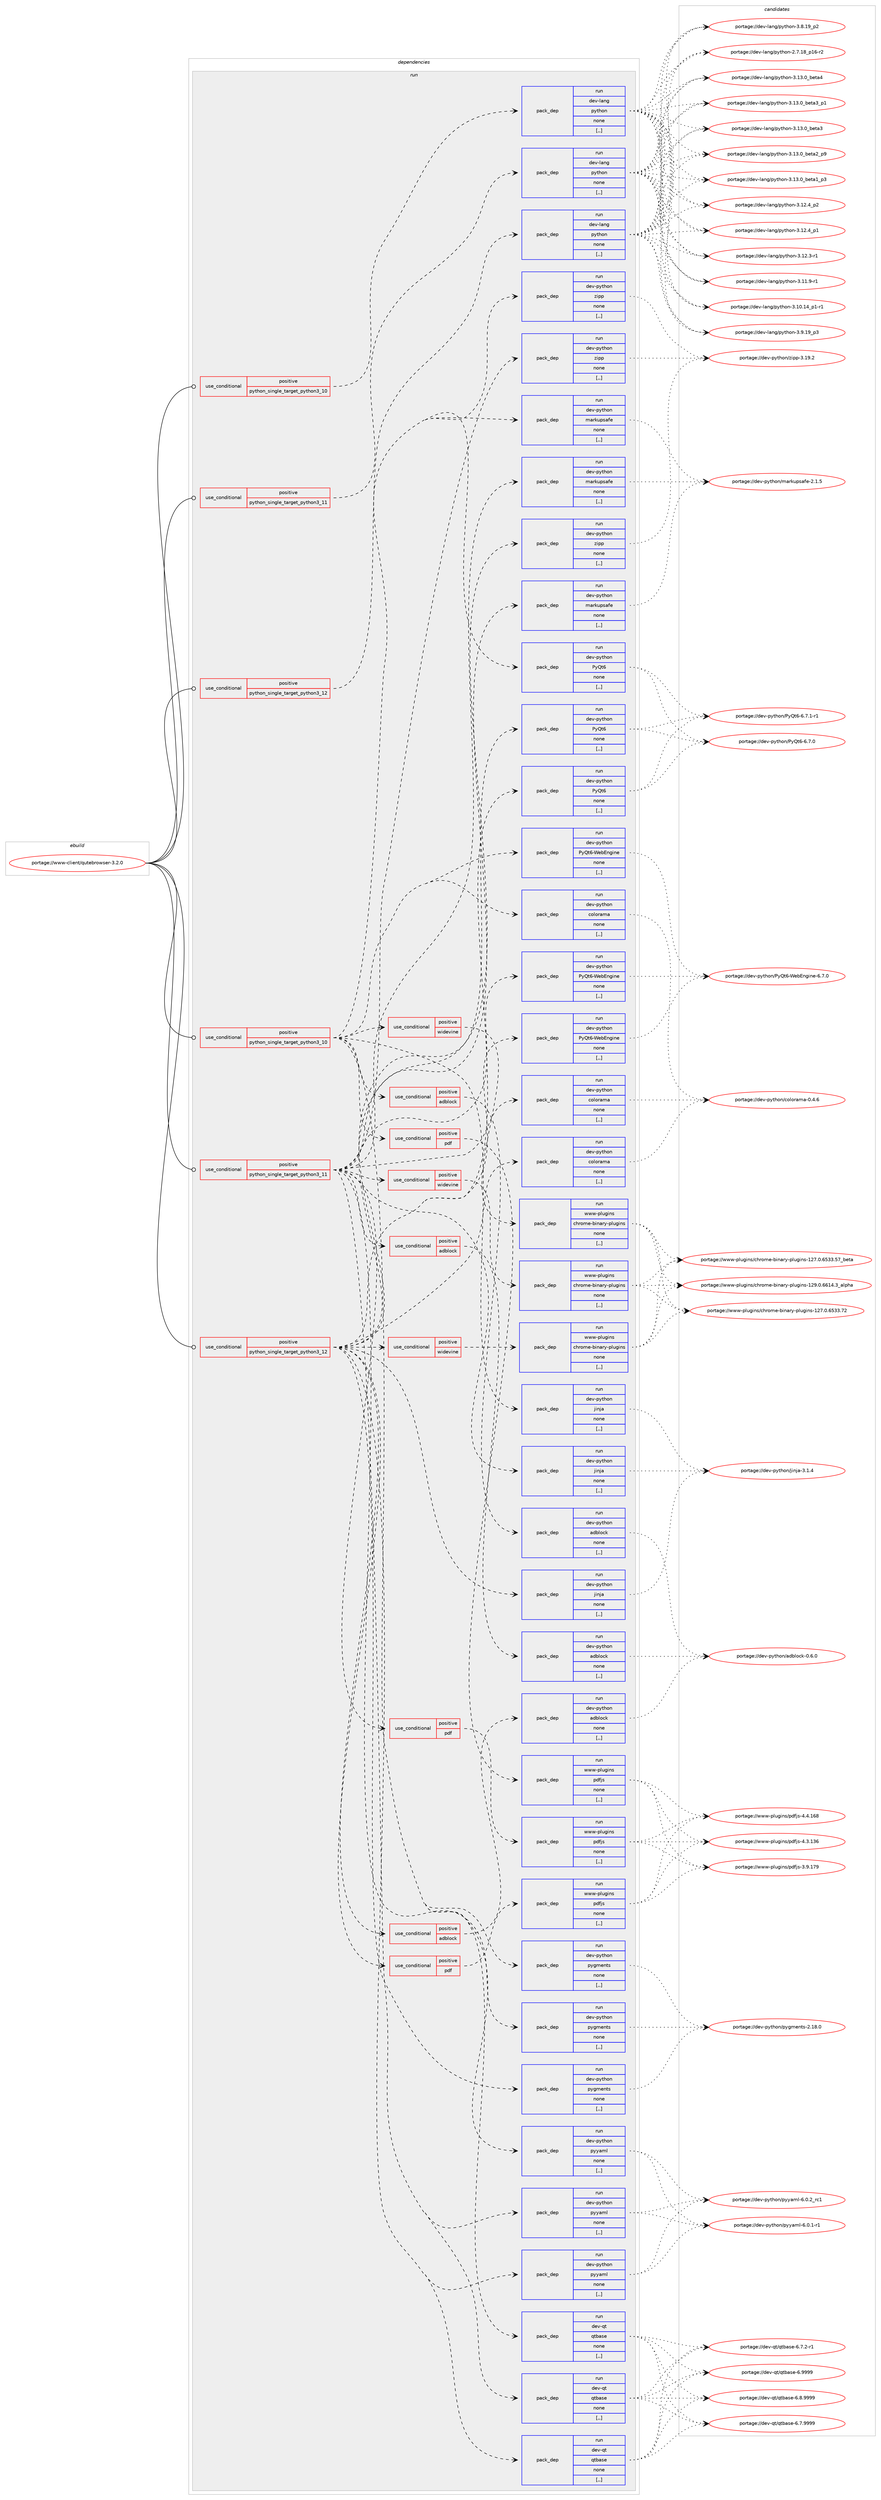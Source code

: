 digraph prolog {

# *************
# Graph options
# *************

newrank=true;
concentrate=true;
compound=true;
graph [rankdir=LR,fontname=Helvetica,fontsize=10,ranksep=1.5];#, ranksep=2.5, nodesep=0.2];
edge  [arrowhead=vee];
node  [fontname=Helvetica,fontsize=10];

# **********
# The ebuild
# **********

subgraph cluster_leftcol {
color=gray;
label=<<i>ebuild</i>>;
id [label="portage://www-client/qutebrowser-3.2.0", color=red, width=4, href="../www-client/qutebrowser-3.2.0.svg"];
}

# ****************
# The dependencies
# ****************

subgraph cluster_midcol {
color=gray;
label=<<i>dependencies</i>>;
subgraph cluster_compile {
fillcolor="#eeeeee";
style=filled;
label=<<i>compile</i>>;
}
subgraph cluster_compileandrun {
fillcolor="#eeeeee";
style=filled;
label=<<i>compile and run</i>>;
}
subgraph cluster_run {
fillcolor="#eeeeee";
style=filled;
label=<<i>run</i>>;
subgraph cond120177 {
dependency451591 [label=<<TABLE BORDER="0" CELLBORDER="1" CELLSPACING="0" CELLPADDING="4"><TR><TD ROWSPAN="3" CELLPADDING="10">use_conditional</TD></TR><TR><TD>positive</TD></TR><TR><TD>python_single_target_python3_10</TD></TR></TABLE>>, shape=none, color=red];
subgraph pack328054 {
dependency451592 [label=<<TABLE BORDER="0" CELLBORDER="1" CELLSPACING="0" CELLPADDING="4" WIDTH="220"><TR><TD ROWSPAN="6" CELLPADDING="30">pack_dep</TD></TR><TR><TD WIDTH="110">run</TD></TR><TR><TD>dev-lang</TD></TR><TR><TD>python</TD></TR><TR><TD>none</TD></TR><TR><TD>[,,]</TD></TR></TABLE>>, shape=none, color=blue];
}
dependency451591:e -> dependency451592:w [weight=20,style="dashed",arrowhead="vee"];
}
id:e -> dependency451591:w [weight=20,style="solid",arrowhead="odot"];
subgraph cond120178 {
dependency451593 [label=<<TABLE BORDER="0" CELLBORDER="1" CELLSPACING="0" CELLPADDING="4"><TR><TD ROWSPAN="3" CELLPADDING="10">use_conditional</TD></TR><TR><TD>positive</TD></TR><TR><TD>python_single_target_python3_10</TD></TR></TABLE>>, shape=none, color=red];
subgraph pack328055 {
dependency451594 [label=<<TABLE BORDER="0" CELLBORDER="1" CELLSPACING="0" CELLPADDING="4" WIDTH="220"><TR><TD ROWSPAN="6" CELLPADDING="30">pack_dep</TD></TR><TR><TD WIDTH="110">run</TD></TR><TR><TD>dev-python</TD></TR><TR><TD>PyQt6-WebEngine</TD></TR><TR><TD>none</TD></TR><TR><TD>[,,]</TD></TR></TABLE>>, shape=none, color=blue];
}
dependency451593:e -> dependency451594:w [weight=20,style="dashed",arrowhead="vee"];
subgraph pack328056 {
dependency451595 [label=<<TABLE BORDER="0" CELLBORDER="1" CELLSPACING="0" CELLPADDING="4" WIDTH="220"><TR><TD ROWSPAN="6" CELLPADDING="30">pack_dep</TD></TR><TR><TD WIDTH="110">run</TD></TR><TR><TD>dev-python</TD></TR><TR><TD>PyQt6</TD></TR><TR><TD>none</TD></TR><TR><TD>[,,]</TD></TR></TABLE>>, shape=none, color=blue];
}
dependency451593:e -> dependency451595:w [weight=20,style="dashed",arrowhead="vee"];
subgraph pack328057 {
dependency451596 [label=<<TABLE BORDER="0" CELLBORDER="1" CELLSPACING="0" CELLPADDING="4" WIDTH="220"><TR><TD ROWSPAN="6" CELLPADDING="30">pack_dep</TD></TR><TR><TD WIDTH="110">run</TD></TR><TR><TD>dev-python</TD></TR><TR><TD>colorama</TD></TR><TR><TD>none</TD></TR><TR><TD>[,,]</TD></TR></TABLE>>, shape=none, color=blue];
}
dependency451593:e -> dependency451596:w [weight=20,style="dashed",arrowhead="vee"];
subgraph pack328058 {
dependency451597 [label=<<TABLE BORDER="0" CELLBORDER="1" CELLSPACING="0" CELLPADDING="4" WIDTH="220"><TR><TD ROWSPAN="6" CELLPADDING="30">pack_dep</TD></TR><TR><TD WIDTH="110">run</TD></TR><TR><TD>dev-python</TD></TR><TR><TD>jinja</TD></TR><TR><TD>none</TD></TR><TR><TD>[,,]</TD></TR></TABLE>>, shape=none, color=blue];
}
dependency451593:e -> dependency451597:w [weight=20,style="dashed",arrowhead="vee"];
subgraph pack328059 {
dependency451598 [label=<<TABLE BORDER="0" CELLBORDER="1" CELLSPACING="0" CELLPADDING="4" WIDTH="220"><TR><TD ROWSPAN="6" CELLPADDING="30">pack_dep</TD></TR><TR><TD WIDTH="110">run</TD></TR><TR><TD>dev-python</TD></TR><TR><TD>markupsafe</TD></TR><TR><TD>none</TD></TR><TR><TD>[,,]</TD></TR></TABLE>>, shape=none, color=blue];
}
dependency451593:e -> dependency451598:w [weight=20,style="dashed",arrowhead="vee"];
subgraph pack328060 {
dependency451599 [label=<<TABLE BORDER="0" CELLBORDER="1" CELLSPACING="0" CELLPADDING="4" WIDTH="220"><TR><TD ROWSPAN="6" CELLPADDING="30">pack_dep</TD></TR><TR><TD WIDTH="110">run</TD></TR><TR><TD>dev-python</TD></TR><TR><TD>pygments</TD></TR><TR><TD>none</TD></TR><TR><TD>[,,]</TD></TR></TABLE>>, shape=none, color=blue];
}
dependency451593:e -> dependency451599:w [weight=20,style="dashed",arrowhead="vee"];
subgraph pack328061 {
dependency451600 [label=<<TABLE BORDER="0" CELLBORDER="1" CELLSPACING="0" CELLPADDING="4" WIDTH="220"><TR><TD ROWSPAN="6" CELLPADDING="30">pack_dep</TD></TR><TR><TD WIDTH="110">run</TD></TR><TR><TD>dev-python</TD></TR><TR><TD>pyyaml</TD></TR><TR><TD>none</TD></TR><TR><TD>[,,]</TD></TR></TABLE>>, shape=none, color=blue];
}
dependency451593:e -> dependency451600:w [weight=20,style="dashed",arrowhead="vee"];
subgraph pack328062 {
dependency451601 [label=<<TABLE BORDER="0" CELLBORDER="1" CELLSPACING="0" CELLPADDING="4" WIDTH="220"><TR><TD ROWSPAN="6" CELLPADDING="30">pack_dep</TD></TR><TR><TD WIDTH="110">run</TD></TR><TR><TD>dev-python</TD></TR><TR><TD>zipp</TD></TR><TR><TD>none</TD></TR><TR><TD>[,,]</TD></TR></TABLE>>, shape=none, color=blue];
}
dependency451593:e -> dependency451601:w [weight=20,style="dashed",arrowhead="vee"];
subgraph pack328063 {
dependency451602 [label=<<TABLE BORDER="0" CELLBORDER="1" CELLSPACING="0" CELLPADDING="4" WIDTH="220"><TR><TD ROWSPAN="6" CELLPADDING="30">pack_dep</TD></TR><TR><TD WIDTH="110">run</TD></TR><TR><TD>dev-qt</TD></TR><TR><TD>qtbase</TD></TR><TR><TD>none</TD></TR><TR><TD>[,,]</TD></TR></TABLE>>, shape=none, color=blue];
}
dependency451593:e -> dependency451602:w [weight=20,style="dashed",arrowhead="vee"];
subgraph cond120179 {
dependency451603 [label=<<TABLE BORDER="0" CELLBORDER="1" CELLSPACING="0" CELLPADDING="4"><TR><TD ROWSPAN="3" CELLPADDING="10">use_conditional</TD></TR><TR><TD>positive</TD></TR><TR><TD>adblock</TD></TR></TABLE>>, shape=none, color=red];
subgraph pack328064 {
dependency451604 [label=<<TABLE BORDER="0" CELLBORDER="1" CELLSPACING="0" CELLPADDING="4" WIDTH="220"><TR><TD ROWSPAN="6" CELLPADDING="30">pack_dep</TD></TR><TR><TD WIDTH="110">run</TD></TR><TR><TD>dev-python</TD></TR><TR><TD>adblock</TD></TR><TR><TD>none</TD></TR><TR><TD>[,,]</TD></TR></TABLE>>, shape=none, color=blue];
}
dependency451603:e -> dependency451604:w [weight=20,style="dashed",arrowhead="vee"];
}
dependency451593:e -> dependency451603:w [weight=20,style="dashed",arrowhead="vee"];
subgraph cond120180 {
dependency451605 [label=<<TABLE BORDER="0" CELLBORDER="1" CELLSPACING="0" CELLPADDING="4"><TR><TD ROWSPAN="3" CELLPADDING="10">use_conditional</TD></TR><TR><TD>positive</TD></TR><TR><TD>pdf</TD></TR></TABLE>>, shape=none, color=red];
subgraph pack328065 {
dependency451606 [label=<<TABLE BORDER="0" CELLBORDER="1" CELLSPACING="0" CELLPADDING="4" WIDTH="220"><TR><TD ROWSPAN="6" CELLPADDING="30">pack_dep</TD></TR><TR><TD WIDTH="110">run</TD></TR><TR><TD>www-plugins</TD></TR><TR><TD>pdfjs</TD></TR><TR><TD>none</TD></TR><TR><TD>[,,]</TD></TR></TABLE>>, shape=none, color=blue];
}
dependency451605:e -> dependency451606:w [weight=20,style="dashed",arrowhead="vee"];
}
dependency451593:e -> dependency451605:w [weight=20,style="dashed",arrowhead="vee"];
subgraph cond120181 {
dependency451607 [label=<<TABLE BORDER="0" CELLBORDER="1" CELLSPACING="0" CELLPADDING="4"><TR><TD ROWSPAN="3" CELLPADDING="10">use_conditional</TD></TR><TR><TD>positive</TD></TR><TR><TD>widevine</TD></TR></TABLE>>, shape=none, color=red];
subgraph pack328066 {
dependency451608 [label=<<TABLE BORDER="0" CELLBORDER="1" CELLSPACING="0" CELLPADDING="4" WIDTH="220"><TR><TD ROWSPAN="6" CELLPADDING="30">pack_dep</TD></TR><TR><TD WIDTH="110">run</TD></TR><TR><TD>www-plugins</TD></TR><TR><TD>chrome-binary-plugins</TD></TR><TR><TD>none</TD></TR><TR><TD>[,,]</TD></TR></TABLE>>, shape=none, color=blue];
}
dependency451607:e -> dependency451608:w [weight=20,style="dashed",arrowhead="vee"];
}
dependency451593:e -> dependency451607:w [weight=20,style="dashed",arrowhead="vee"];
}
id:e -> dependency451593:w [weight=20,style="solid",arrowhead="odot"];
subgraph cond120182 {
dependency451609 [label=<<TABLE BORDER="0" CELLBORDER="1" CELLSPACING="0" CELLPADDING="4"><TR><TD ROWSPAN="3" CELLPADDING="10">use_conditional</TD></TR><TR><TD>positive</TD></TR><TR><TD>python_single_target_python3_11</TD></TR></TABLE>>, shape=none, color=red];
subgraph pack328067 {
dependency451610 [label=<<TABLE BORDER="0" CELLBORDER="1" CELLSPACING="0" CELLPADDING="4" WIDTH="220"><TR><TD ROWSPAN="6" CELLPADDING="30">pack_dep</TD></TR><TR><TD WIDTH="110">run</TD></TR><TR><TD>dev-lang</TD></TR><TR><TD>python</TD></TR><TR><TD>none</TD></TR><TR><TD>[,,]</TD></TR></TABLE>>, shape=none, color=blue];
}
dependency451609:e -> dependency451610:w [weight=20,style="dashed",arrowhead="vee"];
}
id:e -> dependency451609:w [weight=20,style="solid",arrowhead="odot"];
subgraph cond120183 {
dependency451611 [label=<<TABLE BORDER="0" CELLBORDER="1" CELLSPACING="0" CELLPADDING="4"><TR><TD ROWSPAN="3" CELLPADDING="10">use_conditional</TD></TR><TR><TD>positive</TD></TR><TR><TD>python_single_target_python3_11</TD></TR></TABLE>>, shape=none, color=red];
subgraph pack328068 {
dependency451612 [label=<<TABLE BORDER="0" CELLBORDER="1" CELLSPACING="0" CELLPADDING="4" WIDTH="220"><TR><TD ROWSPAN="6" CELLPADDING="30">pack_dep</TD></TR><TR><TD WIDTH="110">run</TD></TR><TR><TD>dev-python</TD></TR><TR><TD>PyQt6-WebEngine</TD></TR><TR><TD>none</TD></TR><TR><TD>[,,]</TD></TR></TABLE>>, shape=none, color=blue];
}
dependency451611:e -> dependency451612:w [weight=20,style="dashed",arrowhead="vee"];
subgraph pack328069 {
dependency451613 [label=<<TABLE BORDER="0" CELLBORDER="1" CELLSPACING="0" CELLPADDING="4" WIDTH="220"><TR><TD ROWSPAN="6" CELLPADDING="30">pack_dep</TD></TR><TR><TD WIDTH="110">run</TD></TR><TR><TD>dev-python</TD></TR><TR><TD>PyQt6</TD></TR><TR><TD>none</TD></TR><TR><TD>[,,]</TD></TR></TABLE>>, shape=none, color=blue];
}
dependency451611:e -> dependency451613:w [weight=20,style="dashed",arrowhead="vee"];
subgraph pack328070 {
dependency451614 [label=<<TABLE BORDER="0" CELLBORDER="1" CELLSPACING="0" CELLPADDING="4" WIDTH="220"><TR><TD ROWSPAN="6" CELLPADDING="30">pack_dep</TD></TR><TR><TD WIDTH="110">run</TD></TR><TR><TD>dev-python</TD></TR><TR><TD>colorama</TD></TR><TR><TD>none</TD></TR><TR><TD>[,,]</TD></TR></TABLE>>, shape=none, color=blue];
}
dependency451611:e -> dependency451614:w [weight=20,style="dashed",arrowhead="vee"];
subgraph pack328071 {
dependency451615 [label=<<TABLE BORDER="0" CELLBORDER="1" CELLSPACING="0" CELLPADDING="4" WIDTH="220"><TR><TD ROWSPAN="6" CELLPADDING="30">pack_dep</TD></TR><TR><TD WIDTH="110">run</TD></TR><TR><TD>dev-python</TD></TR><TR><TD>jinja</TD></TR><TR><TD>none</TD></TR><TR><TD>[,,]</TD></TR></TABLE>>, shape=none, color=blue];
}
dependency451611:e -> dependency451615:w [weight=20,style="dashed",arrowhead="vee"];
subgraph pack328072 {
dependency451616 [label=<<TABLE BORDER="0" CELLBORDER="1" CELLSPACING="0" CELLPADDING="4" WIDTH="220"><TR><TD ROWSPAN="6" CELLPADDING="30">pack_dep</TD></TR><TR><TD WIDTH="110">run</TD></TR><TR><TD>dev-python</TD></TR><TR><TD>markupsafe</TD></TR><TR><TD>none</TD></TR><TR><TD>[,,]</TD></TR></TABLE>>, shape=none, color=blue];
}
dependency451611:e -> dependency451616:w [weight=20,style="dashed",arrowhead="vee"];
subgraph pack328073 {
dependency451617 [label=<<TABLE BORDER="0" CELLBORDER="1" CELLSPACING="0" CELLPADDING="4" WIDTH="220"><TR><TD ROWSPAN="6" CELLPADDING="30">pack_dep</TD></TR><TR><TD WIDTH="110">run</TD></TR><TR><TD>dev-python</TD></TR><TR><TD>pygments</TD></TR><TR><TD>none</TD></TR><TR><TD>[,,]</TD></TR></TABLE>>, shape=none, color=blue];
}
dependency451611:e -> dependency451617:w [weight=20,style="dashed",arrowhead="vee"];
subgraph pack328074 {
dependency451618 [label=<<TABLE BORDER="0" CELLBORDER="1" CELLSPACING="0" CELLPADDING="4" WIDTH="220"><TR><TD ROWSPAN="6" CELLPADDING="30">pack_dep</TD></TR><TR><TD WIDTH="110">run</TD></TR><TR><TD>dev-python</TD></TR><TR><TD>pyyaml</TD></TR><TR><TD>none</TD></TR><TR><TD>[,,]</TD></TR></TABLE>>, shape=none, color=blue];
}
dependency451611:e -> dependency451618:w [weight=20,style="dashed",arrowhead="vee"];
subgraph pack328075 {
dependency451619 [label=<<TABLE BORDER="0" CELLBORDER="1" CELLSPACING="0" CELLPADDING="4" WIDTH="220"><TR><TD ROWSPAN="6" CELLPADDING="30">pack_dep</TD></TR><TR><TD WIDTH="110">run</TD></TR><TR><TD>dev-python</TD></TR><TR><TD>zipp</TD></TR><TR><TD>none</TD></TR><TR><TD>[,,]</TD></TR></TABLE>>, shape=none, color=blue];
}
dependency451611:e -> dependency451619:w [weight=20,style="dashed",arrowhead="vee"];
subgraph pack328076 {
dependency451620 [label=<<TABLE BORDER="0" CELLBORDER="1" CELLSPACING="0" CELLPADDING="4" WIDTH="220"><TR><TD ROWSPAN="6" CELLPADDING="30">pack_dep</TD></TR><TR><TD WIDTH="110">run</TD></TR><TR><TD>dev-qt</TD></TR><TR><TD>qtbase</TD></TR><TR><TD>none</TD></TR><TR><TD>[,,]</TD></TR></TABLE>>, shape=none, color=blue];
}
dependency451611:e -> dependency451620:w [weight=20,style="dashed",arrowhead="vee"];
subgraph cond120184 {
dependency451621 [label=<<TABLE BORDER="0" CELLBORDER="1" CELLSPACING="0" CELLPADDING="4"><TR><TD ROWSPAN="3" CELLPADDING="10">use_conditional</TD></TR><TR><TD>positive</TD></TR><TR><TD>adblock</TD></TR></TABLE>>, shape=none, color=red];
subgraph pack328077 {
dependency451622 [label=<<TABLE BORDER="0" CELLBORDER="1" CELLSPACING="0" CELLPADDING="4" WIDTH="220"><TR><TD ROWSPAN="6" CELLPADDING="30">pack_dep</TD></TR><TR><TD WIDTH="110">run</TD></TR><TR><TD>dev-python</TD></TR><TR><TD>adblock</TD></TR><TR><TD>none</TD></TR><TR><TD>[,,]</TD></TR></TABLE>>, shape=none, color=blue];
}
dependency451621:e -> dependency451622:w [weight=20,style="dashed",arrowhead="vee"];
}
dependency451611:e -> dependency451621:w [weight=20,style="dashed",arrowhead="vee"];
subgraph cond120185 {
dependency451623 [label=<<TABLE BORDER="0" CELLBORDER="1" CELLSPACING="0" CELLPADDING="4"><TR><TD ROWSPAN="3" CELLPADDING="10">use_conditional</TD></TR><TR><TD>positive</TD></TR><TR><TD>pdf</TD></TR></TABLE>>, shape=none, color=red];
subgraph pack328078 {
dependency451624 [label=<<TABLE BORDER="0" CELLBORDER="1" CELLSPACING="0" CELLPADDING="4" WIDTH="220"><TR><TD ROWSPAN="6" CELLPADDING="30">pack_dep</TD></TR><TR><TD WIDTH="110">run</TD></TR><TR><TD>www-plugins</TD></TR><TR><TD>pdfjs</TD></TR><TR><TD>none</TD></TR><TR><TD>[,,]</TD></TR></TABLE>>, shape=none, color=blue];
}
dependency451623:e -> dependency451624:w [weight=20,style="dashed",arrowhead="vee"];
}
dependency451611:e -> dependency451623:w [weight=20,style="dashed",arrowhead="vee"];
subgraph cond120186 {
dependency451625 [label=<<TABLE BORDER="0" CELLBORDER="1" CELLSPACING="0" CELLPADDING="4"><TR><TD ROWSPAN="3" CELLPADDING="10">use_conditional</TD></TR><TR><TD>positive</TD></TR><TR><TD>widevine</TD></TR></TABLE>>, shape=none, color=red];
subgraph pack328079 {
dependency451626 [label=<<TABLE BORDER="0" CELLBORDER="1" CELLSPACING="0" CELLPADDING="4" WIDTH="220"><TR><TD ROWSPAN="6" CELLPADDING="30">pack_dep</TD></TR><TR><TD WIDTH="110">run</TD></TR><TR><TD>www-plugins</TD></TR><TR><TD>chrome-binary-plugins</TD></TR><TR><TD>none</TD></TR><TR><TD>[,,]</TD></TR></TABLE>>, shape=none, color=blue];
}
dependency451625:e -> dependency451626:w [weight=20,style="dashed",arrowhead="vee"];
}
dependency451611:e -> dependency451625:w [weight=20,style="dashed",arrowhead="vee"];
}
id:e -> dependency451611:w [weight=20,style="solid",arrowhead="odot"];
subgraph cond120187 {
dependency451627 [label=<<TABLE BORDER="0" CELLBORDER="1" CELLSPACING="0" CELLPADDING="4"><TR><TD ROWSPAN="3" CELLPADDING="10">use_conditional</TD></TR><TR><TD>positive</TD></TR><TR><TD>python_single_target_python3_12</TD></TR></TABLE>>, shape=none, color=red];
subgraph pack328080 {
dependency451628 [label=<<TABLE BORDER="0" CELLBORDER="1" CELLSPACING="0" CELLPADDING="4" WIDTH="220"><TR><TD ROWSPAN="6" CELLPADDING="30">pack_dep</TD></TR><TR><TD WIDTH="110">run</TD></TR><TR><TD>dev-lang</TD></TR><TR><TD>python</TD></TR><TR><TD>none</TD></TR><TR><TD>[,,]</TD></TR></TABLE>>, shape=none, color=blue];
}
dependency451627:e -> dependency451628:w [weight=20,style="dashed",arrowhead="vee"];
}
id:e -> dependency451627:w [weight=20,style="solid",arrowhead="odot"];
subgraph cond120188 {
dependency451629 [label=<<TABLE BORDER="0" CELLBORDER="1" CELLSPACING="0" CELLPADDING="4"><TR><TD ROWSPAN="3" CELLPADDING="10">use_conditional</TD></TR><TR><TD>positive</TD></TR><TR><TD>python_single_target_python3_12</TD></TR></TABLE>>, shape=none, color=red];
subgraph pack328081 {
dependency451630 [label=<<TABLE BORDER="0" CELLBORDER="1" CELLSPACING="0" CELLPADDING="4" WIDTH="220"><TR><TD ROWSPAN="6" CELLPADDING="30">pack_dep</TD></TR><TR><TD WIDTH="110">run</TD></TR><TR><TD>dev-python</TD></TR><TR><TD>PyQt6-WebEngine</TD></TR><TR><TD>none</TD></TR><TR><TD>[,,]</TD></TR></TABLE>>, shape=none, color=blue];
}
dependency451629:e -> dependency451630:w [weight=20,style="dashed",arrowhead="vee"];
subgraph pack328082 {
dependency451631 [label=<<TABLE BORDER="0" CELLBORDER="1" CELLSPACING="0" CELLPADDING="4" WIDTH="220"><TR><TD ROWSPAN="6" CELLPADDING="30">pack_dep</TD></TR><TR><TD WIDTH="110">run</TD></TR><TR><TD>dev-python</TD></TR><TR><TD>PyQt6</TD></TR><TR><TD>none</TD></TR><TR><TD>[,,]</TD></TR></TABLE>>, shape=none, color=blue];
}
dependency451629:e -> dependency451631:w [weight=20,style="dashed",arrowhead="vee"];
subgraph pack328083 {
dependency451632 [label=<<TABLE BORDER="0" CELLBORDER="1" CELLSPACING="0" CELLPADDING="4" WIDTH="220"><TR><TD ROWSPAN="6" CELLPADDING="30">pack_dep</TD></TR><TR><TD WIDTH="110">run</TD></TR><TR><TD>dev-python</TD></TR><TR><TD>colorama</TD></TR><TR><TD>none</TD></TR><TR><TD>[,,]</TD></TR></TABLE>>, shape=none, color=blue];
}
dependency451629:e -> dependency451632:w [weight=20,style="dashed",arrowhead="vee"];
subgraph pack328084 {
dependency451633 [label=<<TABLE BORDER="0" CELLBORDER="1" CELLSPACING="0" CELLPADDING="4" WIDTH="220"><TR><TD ROWSPAN="6" CELLPADDING="30">pack_dep</TD></TR><TR><TD WIDTH="110">run</TD></TR><TR><TD>dev-python</TD></TR><TR><TD>jinja</TD></TR><TR><TD>none</TD></TR><TR><TD>[,,]</TD></TR></TABLE>>, shape=none, color=blue];
}
dependency451629:e -> dependency451633:w [weight=20,style="dashed",arrowhead="vee"];
subgraph pack328085 {
dependency451634 [label=<<TABLE BORDER="0" CELLBORDER="1" CELLSPACING="0" CELLPADDING="4" WIDTH="220"><TR><TD ROWSPAN="6" CELLPADDING="30">pack_dep</TD></TR><TR><TD WIDTH="110">run</TD></TR><TR><TD>dev-python</TD></TR><TR><TD>markupsafe</TD></TR><TR><TD>none</TD></TR><TR><TD>[,,]</TD></TR></TABLE>>, shape=none, color=blue];
}
dependency451629:e -> dependency451634:w [weight=20,style="dashed",arrowhead="vee"];
subgraph pack328086 {
dependency451635 [label=<<TABLE BORDER="0" CELLBORDER="1" CELLSPACING="0" CELLPADDING="4" WIDTH="220"><TR><TD ROWSPAN="6" CELLPADDING="30">pack_dep</TD></TR><TR><TD WIDTH="110">run</TD></TR><TR><TD>dev-python</TD></TR><TR><TD>pygments</TD></TR><TR><TD>none</TD></TR><TR><TD>[,,]</TD></TR></TABLE>>, shape=none, color=blue];
}
dependency451629:e -> dependency451635:w [weight=20,style="dashed",arrowhead="vee"];
subgraph pack328087 {
dependency451636 [label=<<TABLE BORDER="0" CELLBORDER="1" CELLSPACING="0" CELLPADDING="4" WIDTH="220"><TR><TD ROWSPAN="6" CELLPADDING="30">pack_dep</TD></TR><TR><TD WIDTH="110">run</TD></TR><TR><TD>dev-python</TD></TR><TR><TD>pyyaml</TD></TR><TR><TD>none</TD></TR><TR><TD>[,,]</TD></TR></TABLE>>, shape=none, color=blue];
}
dependency451629:e -> dependency451636:w [weight=20,style="dashed",arrowhead="vee"];
subgraph pack328088 {
dependency451637 [label=<<TABLE BORDER="0" CELLBORDER="1" CELLSPACING="0" CELLPADDING="4" WIDTH="220"><TR><TD ROWSPAN="6" CELLPADDING="30">pack_dep</TD></TR><TR><TD WIDTH="110">run</TD></TR><TR><TD>dev-python</TD></TR><TR><TD>zipp</TD></TR><TR><TD>none</TD></TR><TR><TD>[,,]</TD></TR></TABLE>>, shape=none, color=blue];
}
dependency451629:e -> dependency451637:w [weight=20,style="dashed",arrowhead="vee"];
subgraph pack328089 {
dependency451638 [label=<<TABLE BORDER="0" CELLBORDER="1" CELLSPACING="0" CELLPADDING="4" WIDTH="220"><TR><TD ROWSPAN="6" CELLPADDING="30">pack_dep</TD></TR><TR><TD WIDTH="110">run</TD></TR><TR><TD>dev-qt</TD></TR><TR><TD>qtbase</TD></TR><TR><TD>none</TD></TR><TR><TD>[,,]</TD></TR></TABLE>>, shape=none, color=blue];
}
dependency451629:e -> dependency451638:w [weight=20,style="dashed",arrowhead="vee"];
subgraph cond120189 {
dependency451639 [label=<<TABLE BORDER="0" CELLBORDER="1" CELLSPACING="0" CELLPADDING="4"><TR><TD ROWSPAN="3" CELLPADDING="10">use_conditional</TD></TR><TR><TD>positive</TD></TR><TR><TD>adblock</TD></TR></TABLE>>, shape=none, color=red];
subgraph pack328090 {
dependency451640 [label=<<TABLE BORDER="0" CELLBORDER="1" CELLSPACING="0" CELLPADDING="4" WIDTH="220"><TR><TD ROWSPAN="6" CELLPADDING="30">pack_dep</TD></TR><TR><TD WIDTH="110">run</TD></TR><TR><TD>dev-python</TD></TR><TR><TD>adblock</TD></TR><TR><TD>none</TD></TR><TR><TD>[,,]</TD></TR></TABLE>>, shape=none, color=blue];
}
dependency451639:e -> dependency451640:w [weight=20,style="dashed",arrowhead="vee"];
}
dependency451629:e -> dependency451639:w [weight=20,style="dashed",arrowhead="vee"];
subgraph cond120190 {
dependency451641 [label=<<TABLE BORDER="0" CELLBORDER="1" CELLSPACING="0" CELLPADDING="4"><TR><TD ROWSPAN="3" CELLPADDING="10">use_conditional</TD></TR><TR><TD>positive</TD></TR><TR><TD>pdf</TD></TR></TABLE>>, shape=none, color=red];
subgraph pack328091 {
dependency451642 [label=<<TABLE BORDER="0" CELLBORDER="1" CELLSPACING="0" CELLPADDING="4" WIDTH="220"><TR><TD ROWSPAN="6" CELLPADDING="30">pack_dep</TD></TR><TR><TD WIDTH="110">run</TD></TR><TR><TD>www-plugins</TD></TR><TR><TD>pdfjs</TD></TR><TR><TD>none</TD></TR><TR><TD>[,,]</TD></TR></TABLE>>, shape=none, color=blue];
}
dependency451641:e -> dependency451642:w [weight=20,style="dashed",arrowhead="vee"];
}
dependency451629:e -> dependency451641:w [weight=20,style="dashed",arrowhead="vee"];
subgraph cond120191 {
dependency451643 [label=<<TABLE BORDER="0" CELLBORDER="1" CELLSPACING="0" CELLPADDING="4"><TR><TD ROWSPAN="3" CELLPADDING="10">use_conditional</TD></TR><TR><TD>positive</TD></TR><TR><TD>widevine</TD></TR></TABLE>>, shape=none, color=red];
subgraph pack328092 {
dependency451644 [label=<<TABLE BORDER="0" CELLBORDER="1" CELLSPACING="0" CELLPADDING="4" WIDTH="220"><TR><TD ROWSPAN="6" CELLPADDING="30">pack_dep</TD></TR><TR><TD WIDTH="110">run</TD></TR><TR><TD>www-plugins</TD></TR><TR><TD>chrome-binary-plugins</TD></TR><TR><TD>none</TD></TR><TR><TD>[,,]</TD></TR></TABLE>>, shape=none, color=blue];
}
dependency451643:e -> dependency451644:w [weight=20,style="dashed",arrowhead="vee"];
}
dependency451629:e -> dependency451643:w [weight=20,style="dashed",arrowhead="vee"];
}
id:e -> dependency451629:w [weight=20,style="solid",arrowhead="odot"];
}
}

# **************
# The candidates
# **************

subgraph cluster_choices {
rank=same;
color=gray;
label=<<i>candidates</i>>;

subgraph choice328054 {
color=black;
nodesep=1;
choice1001011184510897110103471121211161041111104551464951464895981011169752 [label="portage://dev-lang/python-3.13.0_beta4", color=red, width=4,href="../dev-lang/python-3.13.0_beta4.svg"];
choice10010111845108971101034711212111610411111045514649514648959810111697519511249 [label="portage://dev-lang/python-3.13.0_beta3_p1", color=red, width=4,href="../dev-lang/python-3.13.0_beta3_p1.svg"];
choice1001011184510897110103471121211161041111104551464951464895981011169751 [label="portage://dev-lang/python-3.13.0_beta3", color=red, width=4,href="../dev-lang/python-3.13.0_beta3.svg"];
choice10010111845108971101034711212111610411111045514649514648959810111697509511257 [label="portage://dev-lang/python-3.13.0_beta2_p9", color=red, width=4,href="../dev-lang/python-3.13.0_beta2_p9.svg"];
choice10010111845108971101034711212111610411111045514649514648959810111697499511251 [label="portage://dev-lang/python-3.13.0_beta1_p3", color=red, width=4,href="../dev-lang/python-3.13.0_beta1_p3.svg"];
choice100101118451089711010347112121116104111110455146495046529511250 [label="portage://dev-lang/python-3.12.4_p2", color=red, width=4,href="../dev-lang/python-3.12.4_p2.svg"];
choice100101118451089711010347112121116104111110455146495046529511249 [label="portage://dev-lang/python-3.12.4_p1", color=red, width=4,href="../dev-lang/python-3.12.4_p1.svg"];
choice100101118451089711010347112121116104111110455146495046514511449 [label="portage://dev-lang/python-3.12.3-r1", color=red, width=4,href="../dev-lang/python-3.12.3-r1.svg"];
choice100101118451089711010347112121116104111110455146494946574511449 [label="portage://dev-lang/python-3.11.9-r1", color=red, width=4,href="../dev-lang/python-3.11.9-r1.svg"];
choice100101118451089711010347112121116104111110455146494846495295112494511449 [label="portage://dev-lang/python-3.10.14_p1-r1", color=red, width=4,href="../dev-lang/python-3.10.14_p1-r1.svg"];
choice100101118451089711010347112121116104111110455146574649579511251 [label="portage://dev-lang/python-3.9.19_p3", color=red, width=4,href="../dev-lang/python-3.9.19_p3.svg"];
choice100101118451089711010347112121116104111110455146564649579511250 [label="portage://dev-lang/python-3.8.19_p2", color=red, width=4,href="../dev-lang/python-3.8.19_p2.svg"];
choice100101118451089711010347112121116104111110455046554649569511249544511450 [label="portage://dev-lang/python-2.7.18_p16-r2", color=red, width=4,href="../dev-lang/python-2.7.18_p16-r2.svg"];
dependency451592:e -> choice1001011184510897110103471121211161041111104551464951464895981011169752:w [style=dotted,weight="100"];
dependency451592:e -> choice10010111845108971101034711212111610411111045514649514648959810111697519511249:w [style=dotted,weight="100"];
dependency451592:e -> choice1001011184510897110103471121211161041111104551464951464895981011169751:w [style=dotted,weight="100"];
dependency451592:e -> choice10010111845108971101034711212111610411111045514649514648959810111697509511257:w [style=dotted,weight="100"];
dependency451592:e -> choice10010111845108971101034711212111610411111045514649514648959810111697499511251:w [style=dotted,weight="100"];
dependency451592:e -> choice100101118451089711010347112121116104111110455146495046529511250:w [style=dotted,weight="100"];
dependency451592:e -> choice100101118451089711010347112121116104111110455146495046529511249:w [style=dotted,weight="100"];
dependency451592:e -> choice100101118451089711010347112121116104111110455146495046514511449:w [style=dotted,weight="100"];
dependency451592:e -> choice100101118451089711010347112121116104111110455146494946574511449:w [style=dotted,weight="100"];
dependency451592:e -> choice100101118451089711010347112121116104111110455146494846495295112494511449:w [style=dotted,weight="100"];
dependency451592:e -> choice100101118451089711010347112121116104111110455146574649579511251:w [style=dotted,weight="100"];
dependency451592:e -> choice100101118451089711010347112121116104111110455146564649579511250:w [style=dotted,weight="100"];
dependency451592:e -> choice100101118451089711010347112121116104111110455046554649569511249544511450:w [style=dotted,weight="100"];
}
subgraph choice328055 {
color=black;
nodesep=1;
choice100101118451121211161041111104780121811165445871019869110103105110101455446554648 [label="portage://dev-python/PyQt6-WebEngine-6.7.0", color=red, width=4,href="../dev-python/PyQt6-WebEngine-6.7.0.svg"];
dependency451594:e -> choice100101118451121211161041111104780121811165445871019869110103105110101455446554648:w [style=dotted,weight="100"];
}
subgraph choice328056 {
color=black;
nodesep=1;
choice10010111845112121116104111110478012181116544554465546494511449 [label="portage://dev-python/PyQt6-6.7.1-r1", color=red, width=4,href="../dev-python/PyQt6-6.7.1-r1.svg"];
choice1001011184511212111610411111047801218111654455446554648 [label="portage://dev-python/PyQt6-6.7.0", color=red, width=4,href="../dev-python/PyQt6-6.7.0.svg"];
dependency451595:e -> choice10010111845112121116104111110478012181116544554465546494511449:w [style=dotted,weight="100"];
dependency451595:e -> choice1001011184511212111610411111047801218111654455446554648:w [style=dotted,weight="100"];
}
subgraph choice328057 {
color=black;
nodesep=1;
choice1001011184511212111610411111047991111081111149710997454846524654 [label="portage://dev-python/colorama-0.4.6", color=red, width=4,href="../dev-python/colorama-0.4.6.svg"];
dependency451596:e -> choice1001011184511212111610411111047991111081111149710997454846524654:w [style=dotted,weight="100"];
}
subgraph choice328058 {
color=black;
nodesep=1;
choice100101118451121211161041111104710610511010697455146494652 [label="portage://dev-python/jinja-3.1.4", color=red, width=4,href="../dev-python/jinja-3.1.4.svg"];
dependency451597:e -> choice100101118451121211161041111104710610511010697455146494652:w [style=dotted,weight="100"];
}
subgraph choice328059 {
color=black;
nodesep=1;
choice10010111845112121116104111110471099711410711711211597102101455046494653 [label="portage://dev-python/markupsafe-2.1.5", color=red, width=4,href="../dev-python/markupsafe-2.1.5.svg"];
dependency451598:e -> choice10010111845112121116104111110471099711410711711211597102101455046494653:w [style=dotted,weight="100"];
}
subgraph choice328060 {
color=black;
nodesep=1;
choice100101118451121211161041111104711212110310910111011611545504649564648 [label="portage://dev-python/pygments-2.18.0", color=red, width=4,href="../dev-python/pygments-2.18.0.svg"];
dependency451599:e -> choice100101118451121211161041111104711212110310910111011611545504649564648:w [style=dotted,weight="100"];
}
subgraph choice328061 {
color=black;
nodesep=1;
choice100101118451121211161041111104711212112197109108455446484650951149949 [label="portage://dev-python/pyyaml-6.0.2_rc1", color=red, width=4,href="../dev-python/pyyaml-6.0.2_rc1.svg"];
choice1001011184511212111610411111047112121121971091084554464846494511449 [label="portage://dev-python/pyyaml-6.0.1-r1", color=red, width=4,href="../dev-python/pyyaml-6.0.1-r1.svg"];
dependency451600:e -> choice100101118451121211161041111104711212112197109108455446484650951149949:w [style=dotted,weight="100"];
dependency451600:e -> choice1001011184511212111610411111047112121121971091084554464846494511449:w [style=dotted,weight="100"];
}
subgraph choice328062 {
color=black;
nodesep=1;
choice100101118451121211161041111104712210511211245514649574650 [label="portage://dev-python/zipp-3.19.2", color=red, width=4,href="../dev-python/zipp-3.19.2.svg"];
dependency451601:e -> choice100101118451121211161041111104712210511211245514649574650:w [style=dotted,weight="100"];
}
subgraph choice328063 {
color=black;
nodesep=1;
choice1001011184511311647113116989711510145544657575757 [label="portage://dev-qt/qtbase-6.9999", color=red, width=4,href="../dev-qt/qtbase-6.9999.svg"];
choice10010111845113116471131169897115101455446564657575757 [label="portage://dev-qt/qtbase-6.8.9999", color=red, width=4,href="../dev-qt/qtbase-6.8.9999.svg"];
choice10010111845113116471131169897115101455446554657575757 [label="portage://dev-qt/qtbase-6.7.9999", color=red, width=4,href="../dev-qt/qtbase-6.7.9999.svg"];
choice100101118451131164711311698971151014554465546504511449 [label="portage://dev-qt/qtbase-6.7.2-r1", color=red, width=4,href="../dev-qt/qtbase-6.7.2-r1.svg"];
dependency451602:e -> choice1001011184511311647113116989711510145544657575757:w [style=dotted,weight="100"];
dependency451602:e -> choice10010111845113116471131169897115101455446564657575757:w [style=dotted,weight="100"];
dependency451602:e -> choice10010111845113116471131169897115101455446554657575757:w [style=dotted,weight="100"];
dependency451602:e -> choice100101118451131164711311698971151014554465546504511449:w [style=dotted,weight="100"];
}
subgraph choice328064 {
color=black;
nodesep=1;
choice1001011184511212111610411111047971009810811199107454846544648 [label="portage://dev-python/adblock-0.6.0", color=red, width=4,href="../dev-python/adblock-0.6.0.svg"];
dependency451604:e -> choice1001011184511212111610411111047971009810811199107454846544648:w [style=dotted,weight="100"];
}
subgraph choice328065 {
color=black;
nodesep=1;
choice11911911945112108117103105110115471121001021061154552465246495456 [label="portage://www-plugins/pdfjs-4.4.168", color=red, width=4,href="../www-plugins/pdfjs-4.4.168.svg"];
choice11911911945112108117103105110115471121001021061154552465146495154 [label="portage://www-plugins/pdfjs-4.3.136", color=red, width=4,href="../www-plugins/pdfjs-4.3.136.svg"];
choice11911911945112108117103105110115471121001021061154551465746495557 [label="portage://www-plugins/pdfjs-3.9.179", color=red, width=4,href="../www-plugins/pdfjs-3.9.179.svg"];
dependency451606:e -> choice11911911945112108117103105110115471121001021061154552465246495456:w [style=dotted,weight="100"];
dependency451606:e -> choice11911911945112108117103105110115471121001021061154552465146495154:w [style=dotted,weight="100"];
dependency451606:e -> choice11911911945112108117103105110115471121001021061154551465746495557:w [style=dotted,weight="100"];
}
subgraph choice328066 {
color=black;
nodesep=1;
choice1191191194511210811710310511011547991041141111091014598105110971141214511210811710310511011545495057464846545449524651959710811210497 [label="portage://www-plugins/chrome-binary-plugins-129.0.6614.3_alpha", color=red, width=4,href="../www-plugins/chrome-binary-plugins-129.0.6614.3_alpha.svg"];
choice119119119451121081171031051101154799104114111109101459810511097114121451121081171031051101154549505546484654535151465550 [label="portage://www-plugins/chrome-binary-plugins-127.0.6533.72", color=red, width=4,href="../www-plugins/chrome-binary-plugins-127.0.6533.72.svg"];
choice119119119451121081171031051101154799104114111109101459810511097114121451121081171031051101154549505546484654535151465355959810111697 [label="portage://www-plugins/chrome-binary-plugins-127.0.6533.57_beta", color=red, width=4,href="../www-plugins/chrome-binary-plugins-127.0.6533.57_beta.svg"];
dependency451608:e -> choice1191191194511210811710310511011547991041141111091014598105110971141214511210811710310511011545495057464846545449524651959710811210497:w [style=dotted,weight="100"];
dependency451608:e -> choice119119119451121081171031051101154799104114111109101459810511097114121451121081171031051101154549505546484654535151465550:w [style=dotted,weight="100"];
dependency451608:e -> choice119119119451121081171031051101154799104114111109101459810511097114121451121081171031051101154549505546484654535151465355959810111697:w [style=dotted,weight="100"];
}
subgraph choice328067 {
color=black;
nodesep=1;
choice1001011184510897110103471121211161041111104551464951464895981011169752 [label="portage://dev-lang/python-3.13.0_beta4", color=red, width=4,href="../dev-lang/python-3.13.0_beta4.svg"];
choice10010111845108971101034711212111610411111045514649514648959810111697519511249 [label="portage://dev-lang/python-3.13.0_beta3_p1", color=red, width=4,href="../dev-lang/python-3.13.0_beta3_p1.svg"];
choice1001011184510897110103471121211161041111104551464951464895981011169751 [label="portage://dev-lang/python-3.13.0_beta3", color=red, width=4,href="../dev-lang/python-3.13.0_beta3.svg"];
choice10010111845108971101034711212111610411111045514649514648959810111697509511257 [label="portage://dev-lang/python-3.13.0_beta2_p9", color=red, width=4,href="../dev-lang/python-3.13.0_beta2_p9.svg"];
choice10010111845108971101034711212111610411111045514649514648959810111697499511251 [label="portage://dev-lang/python-3.13.0_beta1_p3", color=red, width=4,href="../dev-lang/python-3.13.0_beta1_p3.svg"];
choice100101118451089711010347112121116104111110455146495046529511250 [label="portage://dev-lang/python-3.12.4_p2", color=red, width=4,href="../dev-lang/python-3.12.4_p2.svg"];
choice100101118451089711010347112121116104111110455146495046529511249 [label="portage://dev-lang/python-3.12.4_p1", color=red, width=4,href="../dev-lang/python-3.12.4_p1.svg"];
choice100101118451089711010347112121116104111110455146495046514511449 [label="portage://dev-lang/python-3.12.3-r1", color=red, width=4,href="../dev-lang/python-3.12.3-r1.svg"];
choice100101118451089711010347112121116104111110455146494946574511449 [label="portage://dev-lang/python-3.11.9-r1", color=red, width=4,href="../dev-lang/python-3.11.9-r1.svg"];
choice100101118451089711010347112121116104111110455146494846495295112494511449 [label="portage://dev-lang/python-3.10.14_p1-r1", color=red, width=4,href="../dev-lang/python-3.10.14_p1-r1.svg"];
choice100101118451089711010347112121116104111110455146574649579511251 [label="portage://dev-lang/python-3.9.19_p3", color=red, width=4,href="../dev-lang/python-3.9.19_p3.svg"];
choice100101118451089711010347112121116104111110455146564649579511250 [label="portage://dev-lang/python-3.8.19_p2", color=red, width=4,href="../dev-lang/python-3.8.19_p2.svg"];
choice100101118451089711010347112121116104111110455046554649569511249544511450 [label="portage://dev-lang/python-2.7.18_p16-r2", color=red, width=4,href="../dev-lang/python-2.7.18_p16-r2.svg"];
dependency451610:e -> choice1001011184510897110103471121211161041111104551464951464895981011169752:w [style=dotted,weight="100"];
dependency451610:e -> choice10010111845108971101034711212111610411111045514649514648959810111697519511249:w [style=dotted,weight="100"];
dependency451610:e -> choice1001011184510897110103471121211161041111104551464951464895981011169751:w [style=dotted,weight="100"];
dependency451610:e -> choice10010111845108971101034711212111610411111045514649514648959810111697509511257:w [style=dotted,weight="100"];
dependency451610:e -> choice10010111845108971101034711212111610411111045514649514648959810111697499511251:w [style=dotted,weight="100"];
dependency451610:e -> choice100101118451089711010347112121116104111110455146495046529511250:w [style=dotted,weight="100"];
dependency451610:e -> choice100101118451089711010347112121116104111110455146495046529511249:w [style=dotted,weight="100"];
dependency451610:e -> choice100101118451089711010347112121116104111110455146495046514511449:w [style=dotted,weight="100"];
dependency451610:e -> choice100101118451089711010347112121116104111110455146494946574511449:w [style=dotted,weight="100"];
dependency451610:e -> choice100101118451089711010347112121116104111110455146494846495295112494511449:w [style=dotted,weight="100"];
dependency451610:e -> choice100101118451089711010347112121116104111110455146574649579511251:w [style=dotted,weight="100"];
dependency451610:e -> choice100101118451089711010347112121116104111110455146564649579511250:w [style=dotted,weight="100"];
dependency451610:e -> choice100101118451089711010347112121116104111110455046554649569511249544511450:w [style=dotted,weight="100"];
}
subgraph choice328068 {
color=black;
nodesep=1;
choice100101118451121211161041111104780121811165445871019869110103105110101455446554648 [label="portage://dev-python/PyQt6-WebEngine-6.7.0", color=red, width=4,href="../dev-python/PyQt6-WebEngine-6.7.0.svg"];
dependency451612:e -> choice100101118451121211161041111104780121811165445871019869110103105110101455446554648:w [style=dotted,weight="100"];
}
subgraph choice328069 {
color=black;
nodesep=1;
choice10010111845112121116104111110478012181116544554465546494511449 [label="portage://dev-python/PyQt6-6.7.1-r1", color=red, width=4,href="../dev-python/PyQt6-6.7.1-r1.svg"];
choice1001011184511212111610411111047801218111654455446554648 [label="portage://dev-python/PyQt6-6.7.0", color=red, width=4,href="../dev-python/PyQt6-6.7.0.svg"];
dependency451613:e -> choice10010111845112121116104111110478012181116544554465546494511449:w [style=dotted,weight="100"];
dependency451613:e -> choice1001011184511212111610411111047801218111654455446554648:w [style=dotted,weight="100"];
}
subgraph choice328070 {
color=black;
nodesep=1;
choice1001011184511212111610411111047991111081111149710997454846524654 [label="portage://dev-python/colorama-0.4.6", color=red, width=4,href="../dev-python/colorama-0.4.6.svg"];
dependency451614:e -> choice1001011184511212111610411111047991111081111149710997454846524654:w [style=dotted,weight="100"];
}
subgraph choice328071 {
color=black;
nodesep=1;
choice100101118451121211161041111104710610511010697455146494652 [label="portage://dev-python/jinja-3.1.4", color=red, width=4,href="../dev-python/jinja-3.1.4.svg"];
dependency451615:e -> choice100101118451121211161041111104710610511010697455146494652:w [style=dotted,weight="100"];
}
subgraph choice328072 {
color=black;
nodesep=1;
choice10010111845112121116104111110471099711410711711211597102101455046494653 [label="portage://dev-python/markupsafe-2.1.5", color=red, width=4,href="../dev-python/markupsafe-2.1.5.svg"];
dependency451616:e -> choice10010111845112121116104111110471099711410711711211597102101455046494653:w [style=dotted,weight="100"];
}
subgraph choice328073 {
color=black;
nodesep=1;
choice100101118451121211161041111104711212110310910111011611545504649564648 [label="portage://dev-python/pygments-2.18.0", color=red, width=4,href="../dev-python/pygments-2.18.0.svg"];
dependency451617:e -> choice100101118451121211161041111104711212110310910111011611545504649564648:w [style=dotted,weight="100"];
}
subgraph choice328074 {
color=black;
nodesep=1;
choice100101118451121211161041111104711212112197109108455446484650951149949 [label="portage://dev-python/pyyaml-6.0.2_rc1", color=red, width=4,href="../dev-python/pyyaml-6.0.2_rc1.svg"];
choice1001011184511212111610411111047112121121971091084554464846494511449 [label="portage://dev-python/pyyaml-6.0.1-r1", color=red, width=4,href="../dev-python/pyyaml-6.0.1-r1.svg"];
dependency451618:e -> choice100101118451121211161041111104711212112197109108455446484650951149949:w [style=dotted,weight="100"];
dependency451618:e -> choice1001011184511212111610411111047112121121971091084554464846494511449:w [style=dotted,weight="100"];
}
subgraph choice328075 {
color=black;
nodesep=1;
choice100101118451121211161041111104712210511211245514649574650 [label="portage://dev-python/zipp-3.19.2", color=red, width=4,href="../dev-python/zipp-3.19.2.svg"];
dependency451619:e -> choice100101118451121211161041111104712210511211245514649574650:w [style=dotted,weight="100"];
}
subgraph choice328076 {
color=black;
nodesep=1;
choice1001011184511311647113116989711510145544657575757 [label="portage://dev-qt/qtbase-6.9999", color=red, width=4,href="../dev-qt/qtbase-6.9999.svg"];
choice10010111845113116471131169897115101455446564657575757 [label="portage://dev-qt/qtbase-6.8.9999", color=red, width=4,href="../dev-qt/qtbase-6.8.9999.svg"];
choice10010111845113116471131169897115101455446554657575757 [label="portage://dev-qt/qtbase-6.7.9999", color=red, width=4,href="../dev-qt/qtbase-6.7.9999.svg"];
choice100101118451131164711311698971151014554465546504511449 [label="portage://dev-qt/qtbase-6.7.2-r1", color=red, width=4,href="../dev-qt/qtbase-6.7.2-r1.svg"];
dependency451620:e -> choice1001011184511311647113116989711510145544657575757:w [style=dotted,weight="100"];
dependency451620:e -> choice10010111845113116471131169897115101455446564657575757:w [style=dotted,weight="100"];
dependency451620:e -> choice10010111845113116471131169897115101455446554657575757:w [style=dotted,weight="100"];
dependency451620:e -> choice100101118451131164711311698971151014554465546504511449:w [style=dotted,weight="100"];
}
subgraph choice328077 {
color=black;
nodesep=1;
choice1001011184511212111610411111047971009810811199107454846544648 [label="portage://dev-python/adblock-0.6.0", color=red, width=4,href="../dev-python/adblock-0.6.0.svg"];
dependency451622:e -> choice1001011184511212111610411111047971009810811199107454846544648:w [style=dotted,weight="100"];
}
subgraph choice328078 {
color=black;
nodesep=1;
choice11911911945112108117103105110115471121001021061154552465246495456 [label="portage://www-plugins/pdfjs-4.4.168", color=red, width=4,href="../www-plugins/pdfjs-4.4.168.svg"];
choice11911911945112108117103105110115471121001021061154552465146495154 [label="portage://www-plugins/pdfjs-4.3.136", color=red, width=4,href="../www-plugins/pdfjs-4.3.136.svg"];
choice11911911945112108117103105110115471121001021061154551465746495557 [label="portage://www-plugins/pdfjs-3.9.179", color=red, width=4,href="../www-plugins/pdfjs-3.9.179.svg"];
dependency451624:e -> choice11911911945112108117103105110115471121001021061154552465246495456:w [style=dotted,weight="100"];
dependency451624:e -> choice11911911945112108117103105110115471121001021061154552465146495154:w [style=dotted,weight="100"];
dependency451624:e -> choice11911911945112108117103105110115471121001021061154551465746495557:w [style=dotted,weight="100"];
}
subgraph choice328079 {
color=black;
nodesep=1;
choice1191191194511210811710310511011547991041141111091014598105110971141214511210811710310511011545495057464846545449524651959710811210497 [label="portage://www-plugins/chrome-binary-plugins-129.0.6614.3_alpha", color=red, width=4,href="../www-plugins/chrome-binary-plugins-129.0.6614.3_alpha.svg"];
choice119119119451121081171031051101154799104114111109101459810511097114121451121081171031051101154549505546484654535151465550 [label="portage://www-plugins/chrome-binary-plugins-127.0.6533.72", color=red, width=4,href="../www-plugins/chrome-binary-plugins-127.0.6533.72.svg"];
choice119119119451121081171031051101154799104114111109101459810511097114121451121081171031051101154549505546484654535151465355959810111697 [label="portage://www-plugins/chrome-binary-plugins-127.0.6533.57_beta", color=red, width=4,href="../www-plugins/chrome-binary-plugins-127.0.6533.57_beta.svg"];
dependency451626:e -> choice1191191194511210811710310511011547991041141111091014598105110971141214511210811710310511011545495057464846545449524651959710811210497:w [style=dotted,weight="100"];
dependency451626:e -> choice119119119451121081171031051101154799104114111109101459810511097114121451121081171031051101154549505546484654535151465550:w [style=dotted,weight="100"];
dependency451626:e -> choice119119119451121081171031051101154799104114111109101459810511097114121451121081171031051101154549505546484654535151465355959810111697:w [style=dotted,weight="100"];
}
subgraph choice328080 {
color=black;
nodesep=1;
choice1001011184510897110103471121211161041111104551464951464895981011169752 [label="portage://dev-lang/python-3.13.0_beta4", color=red, width=4,href="../dev-lang/python-3.13.0_beta4.svg"];
choice10010111845108971101034711212111610411111045514649514648959810111697519511249 [label="portage://dev-lang/python-3.13.0_beta3_p1", color=red, width=4,href="../dev-lang/python-3.13.0_beta3_p1.svg"];
choice1001011184510897110103471121211161041111104551464951464895981011169751 [label="portage://dev-lang/python-3.13.0_beta3", color=red, width=4,href="../dev-lang/python-3.13.0_beta3.svg"];
choice10010111845108971101034711212111610411111045514649514648959810111697509511257 [label="portage://dev-lang/python-3.13.0_beta2_p9", color=red, width=4,href="../dev-lang/python-3.13.0_beta2_p9.svg"];
choice10010111845108971101034711212111610411111045514649514648959810111697499511251 [label="portage://dev-lang/python-3.13.0_beta1_p3", color=red, width=4,href="../dev-lang/python-3.13.0_beta1_p3.svg"];
choice100101118451089711010347112121116104111110455146495046529511250 [label="portage://dev-lang/python-3.12.4_p2", color=red, width=4,href="../dev-lang/python-3.12.4_p2.svg"];
choice100101118451089711010347112121116104111110455146495046529511249 [label="portage://dev-lang/python-3.12.4_p1", color=red, width=4,href="../dev-lang/python-3.12.4_p1.svg"];
choice100101118451089711010347112121116104111110455146495046514511449 [label="portage://dev-lang/python-3.12.3-r1", color=red, width=4,href="../dev-lang/python-3.12.3-r1.svg"];
choice100101118451089711010347112121116104111110455146494946574511449 [label="portage://dev-lang/python-3.11.9-r1", color=red, width=4,href="../dev-lang/python-3.11.9-r1.svg"];
choice100101118451089711010347112121116104111110455146494846495295112494511449 [label="portage://dev-lang/python-3.10.14_p1-r1", color=red, width=4,href="../dev-lang/python-3.10.14_p1-r1.svg"];
choice100101118451089711010347112121116104111110455146574649579511251 [label="portage://dev-lang/python-3.9.19_p3", color=red, width=4,href="../dev-lang/python-3.9.19_p3.svg"];
choice100101118451089711010347112121116104111110455146564649579511250 [label="portage://dev-lang/python-3.8.19_p2", color=red, width=4,href="../dev-lang/python-3.8.19_p2.svg"];
choice100101118451089711010347112121116104111110455046554649569511249544511450 [label="portage://dev-lang/python-2.7.18_p16-r2", color=red, width=4,href="../dev-lang/python-2.7.18_p16-r2.svg"];
dependency451628:e -> choice1001011184510897110103471121211161041111104551464951464895981011169752:w [style=dotted,weight="100"];
dependency451628:e -> choice10010111845108971101034711212111610411111045514649514648959810111697519511249:w [style=dotted,weight="100"];
dependency451628:e -> choice1001011184510897110103471121211161041111104551464951464895981011169751:w [style=dotted,weight="100"];
dependency451628:e -> choice10010111845108971101034711212111610411111045514649514648959810111697509511257:w [style=dotted,weight="100"];
dependency451628:e -> choice10010111845108971101034711212111610411111045514649514648959810111697499511251:w [style=dotted,weight="100"];
dependency451628:e -> choice100101118451089711010347112121116104111110455146495046529511250:w [style=dotted,weight="100"];
dependency451628:e -> choice100101118451089711010347112121116104111110455146495046529511249:w [style=dotted,weight="100"];
dependency451628:e -> choice100101118451089711010347112121116104111110455146495046514511449:w [style=dotted,weight="100"];
dependency451628:e -> choice100101118451089711010347112121116104111110455146494946574511449:w [style=dotted,weight="100"];
dependency451628:e -> choice100101118451089711010347112121116104111110455146494846495295112494511449:w [style=dotted,weight="100"];
dependency451628:e -> choice100101118451089711010347112121116104111110455146574649579511251:w [style=dotted,weight="100"];
dependency451628:e -> choice100101118451089711010347112121116104111110455146564649579511250:w [style=dotted,weight="100"];
dependency451628:e -> choice100101118451089711010347112121116104111110455046554649569511249544511450:w [style=dotted,weight="100"];
}
subgraph choice328081 {
color=black;
nodesep=1;
choice100101118451121211161041111104780121811165445871019869110103105110101455446554648 [label="portage://dev-python/PyQt6-WebEngine-6.7.0", color=red, width=4,href="../dev-python/PyQt6-WebEngine-6.7.0.svg"];
dependency451630:e -> choice100101118451121211161041111104780121811165445871019869110103105110101455446554648:w [style=dotted,weight="100"];
}
subgraph choice328082 {
color=black;
nodesep=1;
choice10010111845112121116104111110478012181116544554465546494511449 [label="portage://dev-python/PyQt6-6.7.1-r1", color=red, width=4,href="../dev-python/PyQt6-6.7.1-r1.svg"];
choice1001011184511212111610411111047801218111654455446554648 [label="portage://dev-python/PyQt6-6.7.0", color=red, width=4,href="../dev-python/PyQt6-6.7.0.svg"];
dependency451631:e -> choice10010111845112121116104111110478012181116544554465546494511449:w [style=dotted,weight="100"];
dependency451631:e -> choice1001011184511212111610411111047801218111654455446554648:w [style=dotted,weight="100"];
}
subgraph choice328083 {
color=black;
nodesep=1;
choice1001011184511212111610411111047991111081111149710997454846524654 [label="portage://dev-python/colorama-0.4.6", color=red, width=4,href="../dev-python/colorama-0.4.6.svg"];
dependency451632:e -> choice1001011184511212111610411111047991111081111149710997454846524654:w [style=dotted,weight="100"];
}
subgraph choice328084 {
color=black;
nodesep=1;
choice100101118451121211161041111104710610511010697455146494652 [label="portage://dev-python/jinja-3.1.4", color=red, width=4,href="../dev-python/jinja-3.1.4.svg"];
dependency451633:e -> choice100101118451121211161041111104710610511010697455146494652:w [style=dotted,weight="100"];
}
subgraph choice328085 {
color=black;
nodesep=1;
choice10010111845112121116104111110471099711410711711211597102101455046494653 [label="portage://dev-python/markupsafe-2.1.5", color=red, width=4,href="../dev-python/markupsafe-2.1.5.svg"];
dependency451634:e -> choice10010111845112121116104111110471099711410711711211597102101455046494653:w [style=dotted,weight="100"];
}
subgraph choice328086 {
color=black;
nodesep=1;
choice100101118451121211161041111104711212110310910111011611545504649564648 [label="portage://dev-python/pygments-2.18.0", color=red, width=4,href="../dev-python/pygments-2.18.0.svg"];
dependency451635:e -> choice100101118451121211161041111104711212110310910111011611545504649564648:w [style=dotted,weight="100"];
}
subgraph choice328087 {
color=black;
nodesep=1;
choice100101118451121211161041111104711212112197109108455446484650951149949 [label="portage://dev-python/pyyaml-6.0.2_rc1", color=red, width=4,href="../dev-python/pyyaml-6.0.2_rc1.svg"];
choice1001011184511212111610411111047112121121971091084554464846494511449 [label="portage://dev-python/pyyaml-6.0.1-r1", color=red, width=4,href="../dev-python/pyyaml-6.0.1-r1.svg"];
dependency451636:e -> choice100101118451121211161041111104711212112197109108455446484650951149949:w [style=dotted,weight="100"];
dependency451636:e -> choice1001011184511212111610411111047112121121971091084554464846494511449:w [style=dotted,weight="100"];
}
subgraph choice328088 {
color=black;
nodesep=1;
choice100101118451121211161041111104712210511211245514649574650 [label="portage://dev-python/zipp-3.19.2", color=red, width=4,href="../dev-python/zipp-3.19.2.svg"];
dependency451637:e -> choice100101118451121211161041111104712210511211245514649574650:w [style=dotted,weight="100"];
}
subgraph choice328089 {
color=black;
nodesep=1;
choice1001011184511311647113116989711510145544657575757 [label="portage://dev-qt/qtbase-6.9999", color=red, width=4,href="../dev-qt/qtbase-6.9999.svg"];
choice10010111845113116471131169897115101455446564657575757 [label="portage://dev-qt/qtbase-6.8.9999", color=red, width=4,href="../dev-qt/qtbase-6.8.9999.svg"];
choice10010111845113116471131169897115101455446554657575757 [label="portage://dev-qt/qtbase-6.7.9999", color=red, width=4,href="../dev-qt/qtbase-6.7.9999.svg"];
choice100101118451131164711311698971151014554465546504511449 [label="portage://dev-qt/qtbase-6.7.2-r1", color=red, width=4,href="../dev-qt/qtbase-6.7.2-r1.svg"];
dependency451638:e -> choice1001011184511311647113116989711510145544657575757:w [style=dotted,weight="100"];
dependency451638:e -> choice10010111845113116471131169897115101455446564657575757:w [style=dotted,weight="100"];
dependency451638:e -> choice10010111845113116471131169897115101455446554657575757:w [style=dotted,weight="100"];
dependency451638:e -> choice100101118451131164711311698971151014554465546504511449:w [style=dotted,weight="100"];
}
subgraph choice328090 {
color=black;
nodesep=1;
choice1001011184511212111610411111047971009810811199107454846544648 [label="portage://dev-python/adblock-0.6.0", color=red, width=4,href="../dev-python/adblock-0.6.0.svg"];
dependency451640:e -> choice1001011184511212111610411111047971009810811199107454846544648:w [style=dotted,weight="100"];
}
subgraph choice328091 {
color=black;
nodesep=1;
choice11911911945112108117103105110115471121001021061154552465246495456 [label="portage://www-plugins/pdfjs-4.4.168", color=red, width=4,href="../www-plugins/pdfjs-4.4.168.svg"];
choice11911911945112108117103105110115471121001021061154552465146495154 [label="portage://www-plugins/pdfjs-4.3.136", color=red, width=4,href="../www-plugins/pdfjs-4.3.136.svg"];
choice11911911945112108117103105110115471121001021061154551465746495557 [label="portage://www-plugins/pdfjs-3.9.179", color=red, width=4,href="../www-plugins/pdfjs-3.9.179.svg"];
dependency451642:e -> choice11911911945112108117103105110115471121001021061154552465246495456:w [style=dotted,weight="100"];
dependency451642:e -> choice11911911945112108117103105110115471121001021061154552465146495154:w [style=dotted,weight="100"];
dependency451642:e -> choice11911911945112108117103105110115471121001021061154551465746495557:w [style=dotted,weight="100"];
}
subgraph choice328092 {
color=black;
nodesep=1;
choice1191191194511210811710310511011547991041141111091014598105110971141214511210811710310511011545495057464846545449524651959710811210497 [label="portage://www-plugins/chrome-binary-plugins-129.0.6614.3_alpha", color=red, width=4,href="../www-plugins/chrome-binary-plugins-129.0.6614.3_alpha.svg"];
choice119119119451121081171031051101154799104114111109101459810511097114121451121081171031051101154549505546484654535151465550 [label="portage://www-plugins/chrome-binary-plugins-127.0.6533.72", color=red, width=4,href="../www-plugins/chrome-binary-plugins-127.0.6533.72.svg"];
choice119119119451121081171031051101154799104114111109101459810511097114121451121081171031051101154549505546484654535151465355959810111697 [label="portage://www-plugins/chrome-binary-plugins-127.0.6533.57_beta", color=red, width=4,href="../www-plugins/chrome-binary-plugins-127.0.6533.57_beta.svg"];
dependency451644:e -> choice1191191194511210811710310511011547991041141111091014598105110971141214511210811710310511011545495057464846545449524651959710811210497:w [style=dotted,weight="100"];
dependency451644:e -> choice119119119451121081171031051101154799104114111109101459810511097114121451121081171031051101154549505546484654535151465550:w [style=dotted,weight="100"];
dependency451644:e -> choice119119119451121081171031051101154799104114111109101459810511097114121451121081171031051101154549505546484654535151465355959810111697:w [style=dotted,weight="100"];
}
}

}
